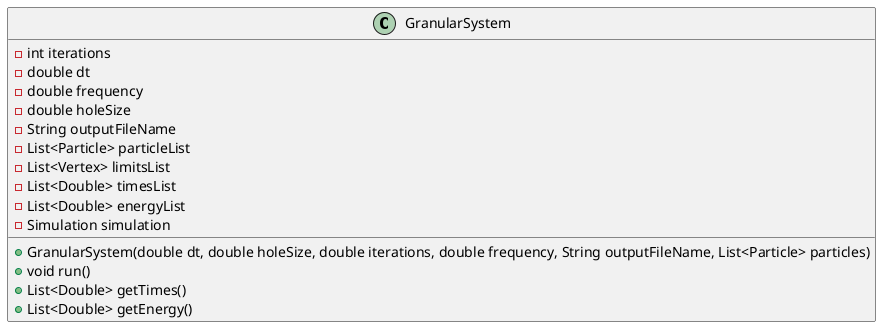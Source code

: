 @startuml
class GranularSystem{
-int iterations
-double dt
-double frequency
-double holeSize
-String outputFileName
-List<Particle> particleList
-List<Vertex> limitsList
-List<Double> timesList
-List<Double> energyList
-Simulation simulation

+GranularSystem(double dt, double holeSize, double iterations, double frequency, String outputFileName, List<Particle> particles)
+void run()
+List<Double> getTimes()
+List<Double> getEnergy()

}
@enduml